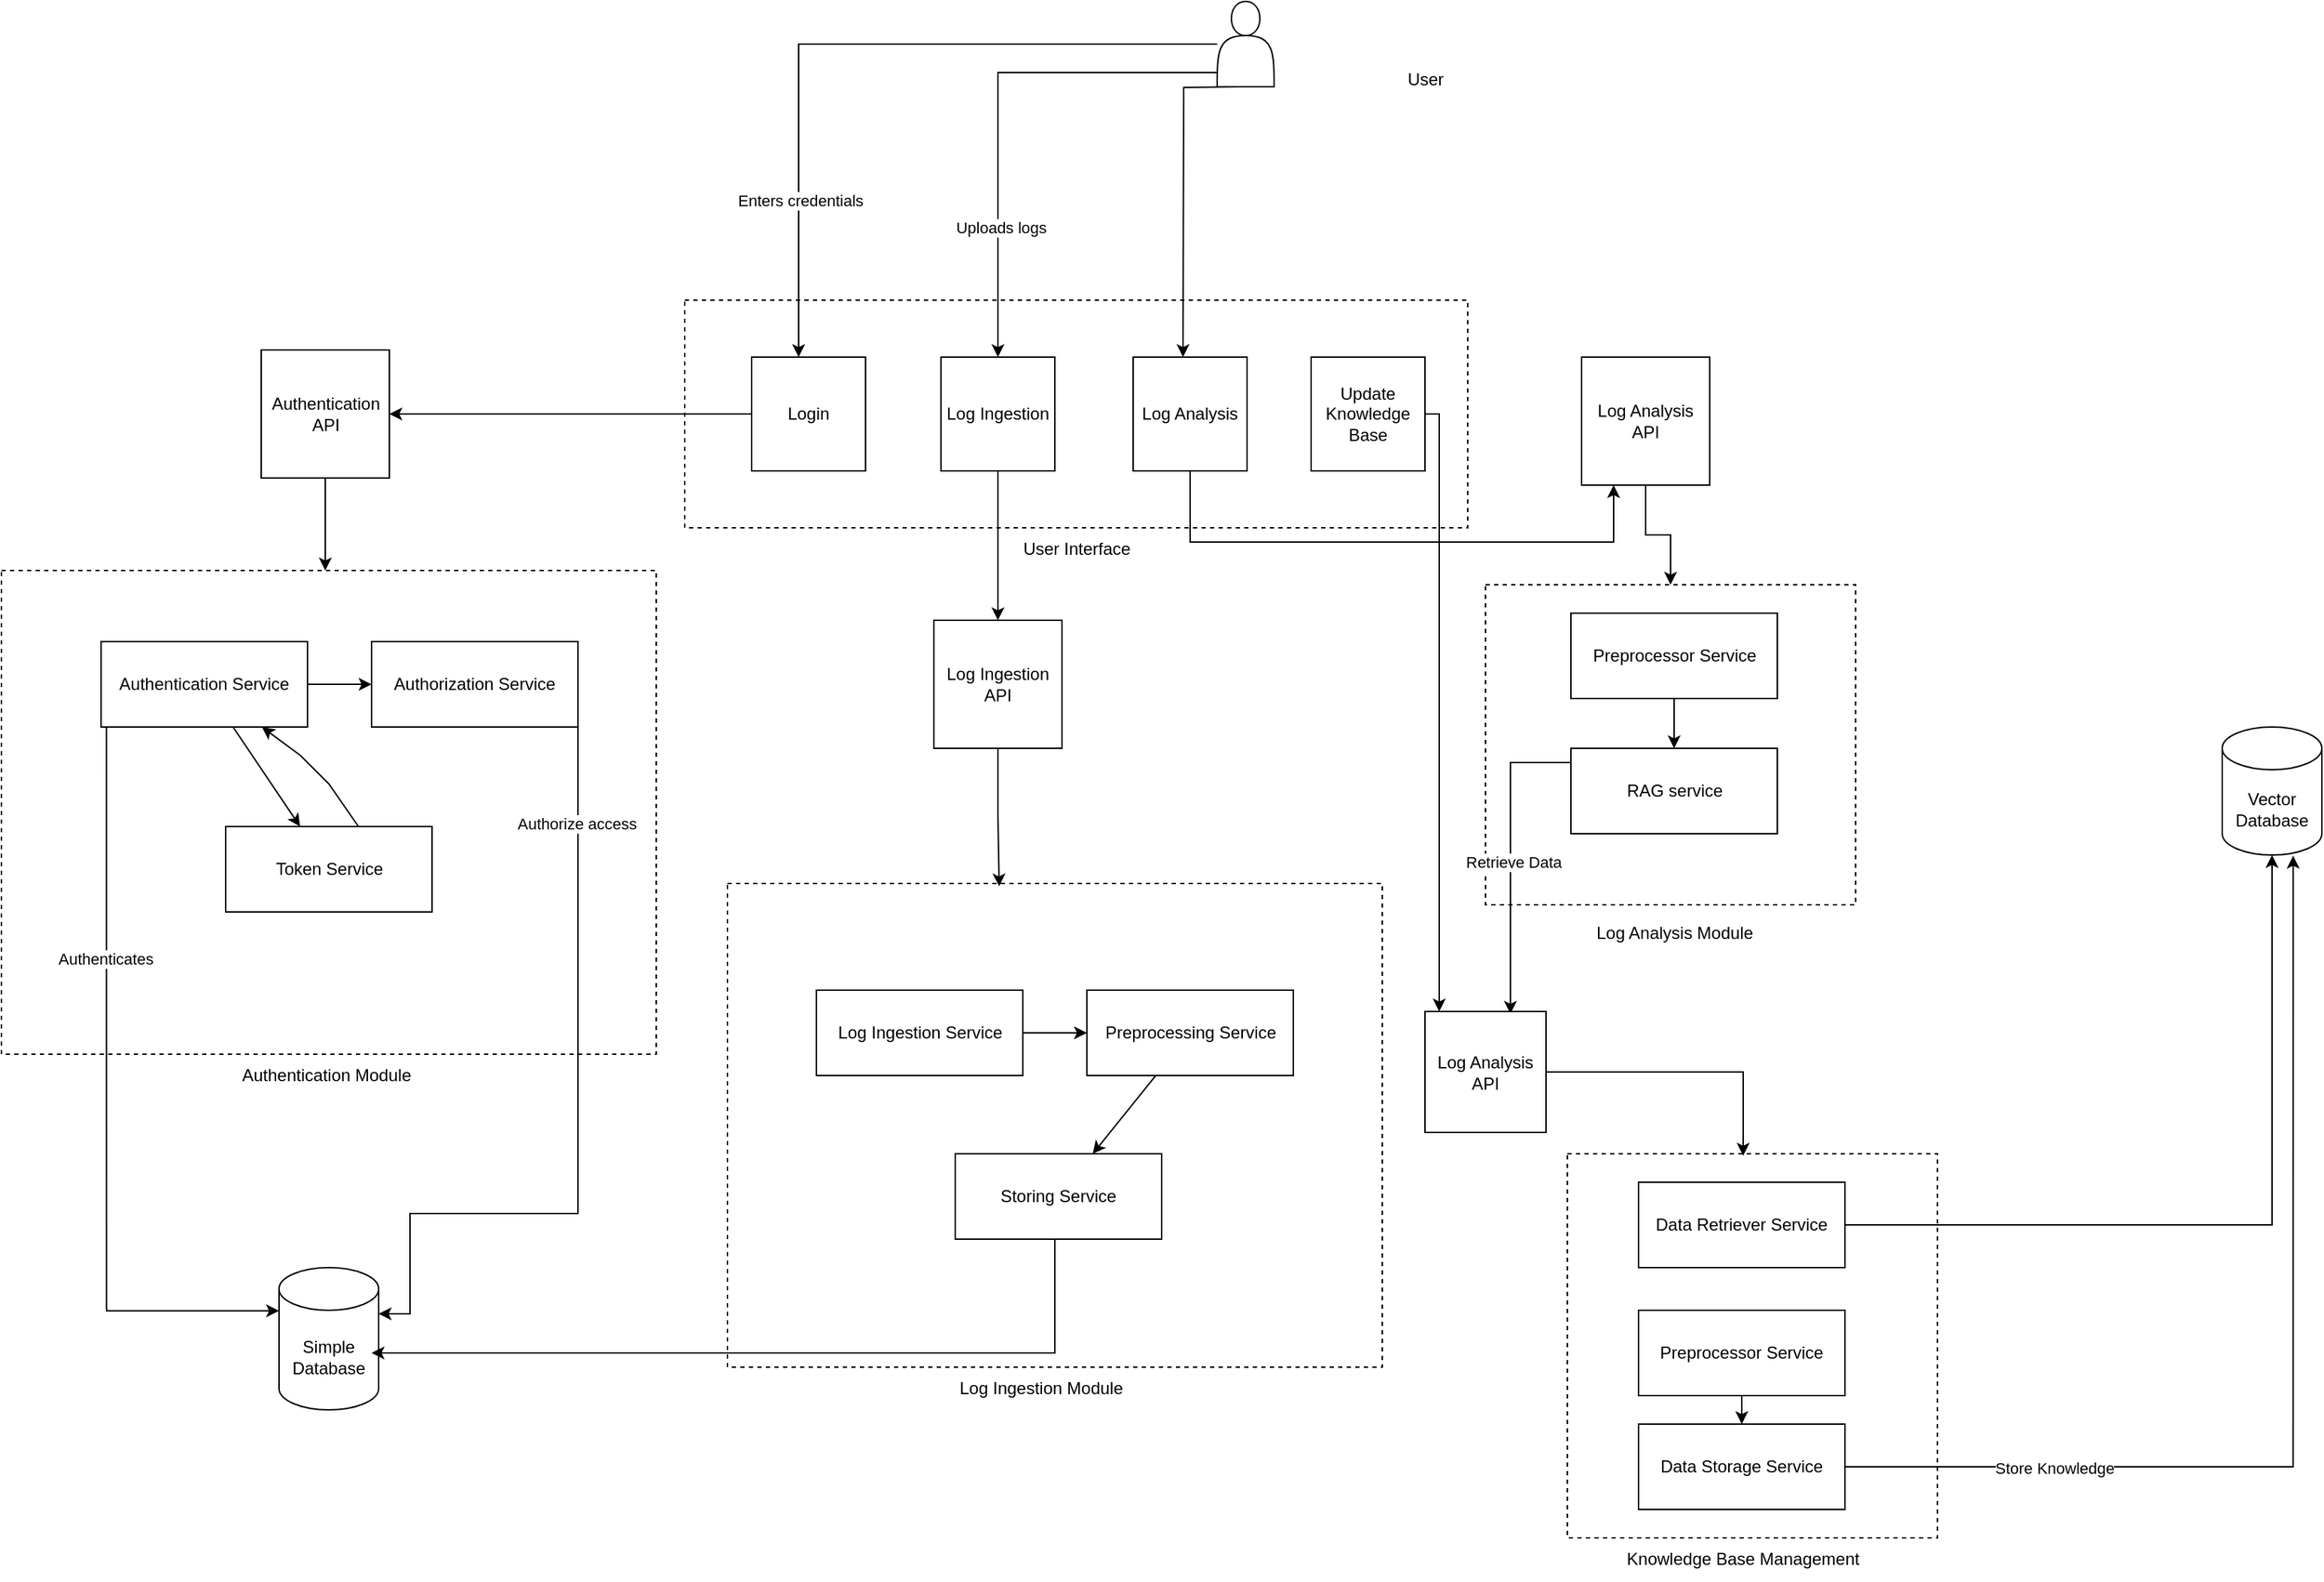 <mxfile version="24.8.0">
  <diagram name="Page-1" id="b5b7bab2-c9e2-2cf4-8b2a-24fd1a2a6d21">
    <mxGraphModel dx="1865" dy="2120" grid="1" gridSize="10" guides="1" tooltips="1" connect="1" arrows="1" fold="1" page="1" pageScale="1" pageWidth="827" pageHeight="1169" background="none" math="0" shadow="0">
      <root>
        <mxCell id="0" />
        <mxCell id="1" parent="0" />
        <mxCell id="MF6BGkH-9MjLbZ4tBDWj-55" value="" style="rounded=0;whiteSpace=wrap;html=1;dashed=1;" vertex="1" parent="1">
          <mxGeometry x="780" y="200" width="550" height="160" as="geometry" />
        </mxCell>
        <mxCell id="MF6BGkH-9MjLbZ4tBDWj-2" value="" style="rounded=0;whiteSpace=wrap;html=1;dashed=1;" vertex="1" parent="1">
          <mxGeometry x="300" y="390" width="460" height="340" as="geometry" />
        </mxCell>
        <mxCell id="MF6BGkH-9MjLbZ4tBDWj-108" style="edgeStyle=orthogonalEdgeStyle;rounded=0;orthogonalLoop=1;jettySize=auto;html=1;" edge="1" parent="1">
          <mxGeometry relative="1" as="geometry">
            <mxPoint x="1169" y="50.0" as="sourcePoint" />
            <mxPoint x="1130" y="240.0" as="targetPoint" />
          </mxGeometry>
        </mxCell>
        <mxCell id="MF6BGkH-9MjLbZ4tBDWj-4" value="" style="shape=actor;whiteSpace=wrap;html=1;" vertex="1" parent="1">
          <mxGeometry x="1154" y="-10" width="40" height="60" as="geometry" />
        </mxCell>
        <mxCell id="MF6BGkH-9MjLbZ4tBDWj-5" value="User" style="text;html=1;align=center;verticalAlign=middle;resizable=0;points=[];autosize=1;strokeColor=none;fillColor=none;" vertex="1" parent="1">
          <mxGeometry x="1275" y="30" width="50" height="30" as="geometry" />
        </mxCell>
        <mxCell id="MF6BGkH-9MjLbZ4tBDWj-9" value="Authentication Module" style="text;html=1;align=center;verticalAlign=middle;resizable=0;points=[];autosize=1;strokeColor=none;fillColor=none;" vertex="1" parent="1">
          <mxGeometry x="457.5" y="730" width="140" height="30" as="geometry" />
        </mxCell>
        <mxCell id="MF6BGkH-9MjLbZ4tBDWj-50" style="edgeStyle=orthogonalEdgeStyle;rounded=0;orthogonalLoop=1;jettySize=auto;html=1;" edge="1" parent="1" source="MF6BGkH-9MjLbZ4tBDWj-21" target="MF6BGkH-9MjLbZ4tBDWj-2">
          <mxGeometry relative="1" as="geometry">
            <Array as="points">
              <mxPoint x="530" y="290" />
            </Array>
          </mxGeometry>
        </mxCell>
        <mxCell id="MF6BGkH-9MjLbZ4tBDWj-21" value="Authentication API" style="whiteSpace=wrap;html=1;aspect=fixed;" vertex="1" parent="1">
          <mxGeometry x="482.5" y="235" width="90" height="90" as="geometry" />
        </mxCell>
        <mxCell id="MF6BGkH-9MjLbZ4tBDWj-24" value="Authorization Service" style="rounded=0;whiteSpace=wrap;html=1;" vertex="1" parent="1">
          <mxGeometry x="560" y="440" width="145" height="60" as="geometry" />
        </mxCell>
        <mxCell id="MF6BGkH-9MjLbZ4tBDWj-29" style="edgeStyle=orthogonalEdgeStyle;rounded=0;orthogonalLoop=1;jettySize=auto;html=1;" edge="1" parent="1" source="MF6BGkH-9MjLbZ4tBDWj-26" target="MF6BGkH-9MjLbZ4tBDWj-24">
          <mxGeometry relative="1" as="geometry" />
        </mxCell>
        <mxCell id="MF6BGkH-9MjLbZ4tBDWj-44" style="edgeStyle=orthogonalEdgeStyle;rounded=0;orthogonalLoop=1;jettySize=auto;html=1;entryX=0;entryY=0;entryDx=0;entryDy=32.5;entryPerimeter=0;exitX=0.026;exitY=1.035;exitDx=0;exitDy=0;exitPerimeter=0;" edge="1" parent="1">
          <mxGeometry relative="1" as="geometry">
            <mxPoint x="373.77" y="500.0" as="sourcePoint" />
            <mxPoint x="495" y="910.4" as="targetPoint" />
            <Array as="points">
              <mxPoint x="374" y="908" />
              <mxPoint x="374" y="910" />
            </Array>
          </mxGeometry>
        </mxCell>
        <mxCell id="MF6BGkH-9MjLbZ4tBDWj-46" value="Authenticates" style="edgeLabel;html=1;align=center;verticalAlign=middle;resizable=0;points=[];" vertex="1" connectable="0" parent="MF6BGkH-9MjLbZ4tBDWj-44">
          <mxGeometry x="-0.386" y="-1" relative="1" as="geometry">
            <mxPoint as="offset" />
          </mxGeometry>
        </mxCell>
        <mxCell id="MF6BGkH-9MjLbZ4tBDWj-82" style="rounded=0;orthogonalLoop=1;jettySize=auto;html=1;" edge="1" parent="1" source="MF6BGkH-9MjLbZ4tBDWj-26" target="MF6BGkH-9MjLbZ4tBDWj-31">
          <mxGeometry relative="1" as="geometry" />
        </mxCell>
        <mxCell id="MF6BGkH-9MjLbZ4tBDWj-26" value="Authentication Service" style="rounded=0;whiteSpace=wrap;html=1;" vertex="1" parent="1">
          <mxGeometry x="370" y="440" width="145" height="60" as="geometry" />
        </mxCell>
        <mxCell id="MF6BGkH-9MjLbZ4tBDWj-83" style="rounded=0;orthogonalLoop=1;jettySize=auto;html=1;exitX=0.658;exitY=0.05;exitDx=0;exitDy=0;exitPerimeter=0;" edge="1" parent="1" source="MF6BGkH-9MjLbZ4tBDWj-31" target="MF6BGkH-9MjLbZ4tBDWj-26">
          <mxGeometry relative="1" as="geometry">
            <Array as="points">
              <mxPoint x="530" y="540" />
              <mxPoint x="510" y="520" />
            </Array>
          </mxGeometry>
        </mxCell>
        <mxCell id="MF6BGkH-9MjLbZ4tBDWj-31" value="Token Service" style="rounded=0;whiteSpace=wrap;html=1;" vertex="1" parent="1">
          <mxGeometry x="457.5" y="570" width="145" height="60" as="geometry" />
        </mxCell>
        <mxCell id="MF6BGkH-9MjLbZ4tBDWj-36" value="Simple Database" style="shape=cylinder3;whiteSpace=wrap;html=1;boundedLbl=1;backgroundOutline=1;size=15;" vertex="1" parent="1">
          <mxGeometry x="495" y="880" width="70" height="100" as="geometry" />
        </mxCell>
        <mxCell id="MF6BGkH-9MjLbZ4tBDWj-45" style="edgeStyle=orthogonalEdgeStyle;rounded=0;orthogonalLoop=1;jettySize=auto;html=1;entryX=1;entryY=0;entryDx=0;entryDy=32.5;entryPerimeter=0;" edge="1" parent="1" target="MF6BGkH-9MjLbZ4tBDWj-36">
          <mxGeometry relative="1" as="geometry">
            <mxPoint x="705" y="440" as="sourcePoint" />
            <mxPoint x="586.99" y="891.8" as="targetPoint" />
            <Array as="points">
              <mxPoint x="705" y="842" />
              <mxPoint x="587" y="842" />
              <mxPoint x="587" y="913" />
            </Array>
          </mxGeometry>
        </mxCell>
        <mxCell id="MF6BGkH-9MjLbZ4tBDWj-47" value="Authorize access" style="edgeLabel;html=1;align=center;verticalAlign=middle;resizable=0;points=[];" vertex="1" connectable="0" parent="MF6BGkH-9MjLbZ4tBDWj-45">
          <mxGeometry x="-0.625" y="-1" relative="1" as="geometry">
            <mxPoint y="13" as="offset" />
          </mxGeometry>
        </mxCell>
        <mxCell id="MF6BGkH-9MjLbZ4tBDWj-79" style="edgeStyle=orthogonalEdgeStyle;rounded=0;orthogonalLoop=1;jettySize=auto;html=1;" edge="1" parent="1" source="MF6BGkH-9MjLbZ4tBDWj-57" target="MF6BGkH-9MjLbZ4tBDWj-78">
          <mxGeometry relative="1" as="geometry" />
        </mxCell>
        <mxCell id="MF6BGkH-9MjLbZ4tBDWj-57" value="Log Ingestion" style="whiteSpace=wrap;html=1;aspect=fixed;" vertex="1" parent="1">
          <mxGeometry x="960" y="240" width="80" height="80" as="geometry" />
        </mxCell>
        <mxCell id="MF6BGkH-9MjLbZ4tBDWj-70" style="edgeStyle=orthogonalEdgeStyle;rounded=0;orthogonalLoop=1;jettySize=auto;html=1;entryX=1;entryY=0.5;entryDx=0;entryDy=0;" edge="1" parent="1" source="MF6BGkH-9MjLbZ4tBDWj-58" target="MF6BGkH-9MjLbZ4tBDWj-21">
          <mxGeometry relative="1" as="geometry" />
        </mxCell>
        <mxCell id="MF6BGkH-9MjLbZ4tBDWj-58" value="Login" style="whiteSpace=wrap;html=1;aspect=fixed;" vertex="1" parent="1">
          <mxGeometry x="827" y="240" width="80" height="80" as="geometry" />
        </mxCell>
        <mxCell id="MF6BGkH-9MjLbZ4tBDWj-65" style="edgeStyle=orthogonalEdgeStyle;rounded=0;orthogonalLoop=1;jettySize=auto;html=1;" edge="1" parent="1" source="MF6BGkH-9MjLbZ4tBDWj-4" target="MF6BGkH-9MjLbZ4tBDWj-58">
          <mxGeometry relative="1" as="geometry">
            <Array as="points">
              <mxPoint x="860" y="20" />
            </Array>
          </mxGeometry>
        </mxCell>
        <mxCell id="MF6BGkH-9MjLbZ4tBDWj-66" value="Enters credentials" style="edgeLabel;html=1;align=center;verticalAlign=middle;resizable=0;points=[];" vertex="1" connectable="0" parent="MF6BGkH-9MjLbZ4tBDWj-65">
          <mxGeometry x="0.572" y="1" relative="1" as="geometry">
            <mxPoint as="offset" />
          </mxGeometry>
        </mxCell>
        <mxCell id="MF6BGkH-9MjLbZ4tBDWj-68" style="edgeStyle=orthogonalEdgeStyle;rounded=0;orthogonalLoop=1;jettySize=auto;html=1;" edge="1" parent="1" source="MF6BGkH-9MjLbZ4tBDWj-4" target="MF6BGkH-9MjLbZ4tBDWj-57">
          <mxGeometry relative="1" as="geometry">
            <Array as="points">
              <mxPoint x="1000" y="40" />
            </Array>
          </mxGeometry>
        </mxCell>
        <mxCell id="MF6BGkH-9MjLbZ4tBDWj-69" value="Uploads logs" style="edgeLabel;html=1;align=center;verticalAlign=middle;resizable=0;points=[];" vertex="1" connectable="0" parent="MF6BGkH-9MjLbZ4tBDWj-68">
          <mxGeometry x="0.482" y="2" relative="1" as="geometry">
            <mxPoint as="offset" />
          </mxGeometry>
        </mxCell>
        <mxCell id="MF6BGkH-9MjLbZ4tBDWj-71" value="" style="rounded=0;whiteSpace=wrap;html=1;dashed=1;" vertex="1" parent="1">
          <mxGeometry x="810" y="610" width="460" height="340" as="geometry" />
        </mxCell>
        <mxCell id="MF6BGkH-9MjLbZ4tBDWj-91" value="" style="rounded=0;orthogonalLoop=1;jettySize=auto;html=1;" edge="1" parent="1" source="MF6BGkH-9MjLbZ4tBDWj-75" target="MF6BGkH-9MjLbZ4tBDWj-90">
          <mxGeometry relative="1" as="geometry" />
        </mxCell>
        <mxCell id="MF6BGkH-9MjLbZ4tBDWj-75" value="Preprocessing Service" style="rounded=0;whiteSpace=wrap;html=1;" vertex="1" parent="1">
          <mxGeometry x="1062.5" y="685" width="145" height="60" as="geometry" />
        </mxCell>
        <mxCell id="MF6BGkH-9MjLbZ4tBDWj-81" style="edgeStyle=orthogonalEdgeStyle;rounded=0;orthogonalLoop=1;jettySize=auto;html=1;" edge="1" parent="1" source="MF6BGkH-9MjLbZ4tBDWj-76" target="MF6BGkH-9MjLbZ4tBDWj-75">
          <mxGeometry relative="1" as="geometry" />
        </mxCell>
        <mxCell id="MF6BGkH-9MjLbZ4tBDWj-76" value="Log Ingestion Service" style="rounded=0;whiteSpace=wrap;html=1;" vertex="1" parent="1">
          <mxGeometry x="872.5" y="685" width="145" height="60" as="geometry" />
        </mxCell>
        <mxCell id="MF6BGkH-9MjLbZ4tBDWj-78" value="Log Ingestion API" style="whiteSpace=wrap;html=1;aspect=fixed;" vertex="1" parent="1">
          <mxGeometry x="955" y="425" width="90" height="90" as="geometry" />
        </mxCell>
        <mxCell id="MF6BGkH-9MjLbZ4tBDWj-54" value="User Interface" style="text;html=1;align=center;verticalAlign=middle;resizable=0;points=[];autosize=1;strokeColor=none;fillColor=none;" vertex="1" parent="1">
          <mxGeometry x="1005" y="360" width="100" height="30" as="geometry" />
        </mxCell>
        <mxCell id="MF6BGkH-9MjLbZ4tBDWj-80" style="edgeStyle=orthogonalEdgeStyle;rounded=0;orthogonalLoop=1;jettySize=auto;html=1;entryX=0.415;entryY=0.006;entryDx=0;entryDy=0;entryPerimeter=0;" edge="1" parent="1" source="MF6BGkH-9MjLbZ4tBDWj-78" target="MF6BGkH-9MjLbZ4tBDWj-71">
          <mxGeometry relative="1" as="geometry" />
        </mxCell>
        <mxCell id="MF6BGkH-9MjLbZ4tBDWj-90" value="Storing Service" style="rounded=0;whiteSpace=wrap;html=1;" vertex="1" parent="1">
          <mxGeometry x="970" y="800" width="145" height="60" as="geometry" />
        </mxCell>
        <mxCell id="MF6BGkH-9MjLbZ4tBDWj-92" style="edgeStyle=orthogonalEdgeStyle;rounded=0;orthogonalLoop=1;jettySize=auto;html=1;exitX=0.5;exitY=1;exitDx=0;exitDy=0;" edge="1" parent="1" source="MF6BGkH-9MjLbZ4tBDWj-90">
          <mxGeometry relative="1" as="geometry">
            <mxPoint x="560" y="940" as="targetPoint" />
            <Array as="points">
              <mxPoint x="1040" y="860" />
              <mxPoint x="1040" y="940" />
            </Array>
          </mxGeometry>
        </mxCell>
        <mxCell id="MF6BGkH-9MjLbZ4tBDWj-93" value="Log Ingestion Module" style="text;html=1;align=center;verticalAlign=middle;resizable=0;points=[];autosize=1;strokeColor=none;fillColor=none;" vertex="1" parent="1">
          <mxGeometry x="960" y="950" width="140" height="30" as="geometry" />
        </mxCell>
        <mxCell id="MF6BGkH-9MjLbZ4tBDWj-94" value="" style="rounded=0;whiteSpace=wrap;html=1;dashed=1;" vertex="1" parent="1">
          <mxGeometry x="1342.5" y="400" width="260" height="225" as="geometry" />
        </mxCell>
        <mxCell id="MF6BGkH-9MjLbZ4tBDWj-117" style="edgeStyle=orthogonalEdgeStyle;rounded=0;orthogonalLoop=1;jettySize=auto;html=1;entryX=0.706;entryY=0.019;entryDx=0;entryDy=0;entryPerimeter=0;" edge="1" parent="1" target="MF6BGkH-9MjLbZ4tBDWj-115">
          <mxGeometry relative="1" as="geometry">
            <mxPoint x="1412.5" y="525.019" as="sourcePoint" />
            <mxPoint x="1360.0" y="720" as="targetPoint" />
            <Array as="points">
              <mxPoint x="1360" y="525" />
            </Array>
          </mxGeometry>
        </mxCell>
        <mxCell id="MF6BGkH-9MjLbZ4tBDWj-121" value="Retrieve Data" style="edgeLabel;html=1;align=center;verticalAlign=middle;resizable=0;points=[];" vertex="1" connectable="0" parent="MF6BGkH-9MjLbZ4tBDWj-117">
          <mxGeometry x="0.068" y="2" relative="1" as="geometry">
            <mxPoint as="offset" />
          </mxGeometry>
        </mxCell>
        <mxCell id="MF6BGkH-9MjLbZ4tBDWj-98" value="RAG service" style="rounded=0;whiteSpace=wrap;html=1;" vertex="1" parent="1">
          <mxGeometry x="1402.5" y="515" width="145" height="60" as="geometry" />
        </mxCell>
        <mxCell id="MF6BGkH-9MjLbZ4tBDWj-100" value="Log Analysis Module" style="text;html=1;align=center;verticalAlign=middle;resizable=0;points=[];autosize=1;strokeColor=none;fillColor=none;" vertex="1" parent="1">
          <mxGeometry x="1410" y="630" width="130" height="30" as="geometry" />
        </mxCell>
        <mxCell id="MF6BGkH-9MjLbZ4tBDWj-105" style="edgeStyle=orthogonalEdgeStyle;rounded=0;orthogonalLoop=1;jettySize=auto;html=1;" edge="1" parent="1" source="MF6BGkH-9MjLbZ4tBDWj-101" target="MF6BGkH-9MjLbZ4tBDWj-94">
          <mxGeometry relative="1" as="geometry" />
        </mxCell>
        <mxCell id="MF6BGkH-9MjLbZ4tBDWj-101" value="Log Analysis API" style="whiteSpace=wrap;html=1;aspect=fixed;" vertex="1" parent="1">
          <mxGeometry x="1410" y="240" width="90" height="90" as="geometry" />
        </mxCell>
        <mxCell id="MF6BGkH-9MjLbZ4tBDWj-109" style="edgeStyle=orthogonalEdgeStyle;rounded=0;orthogonalLoop=1;jettySize=auto;html=1;entryX=0.25;entryY=1;entryDx=0;entryDy=0;" edge="1" parent="1" source="MF6BGkH-9MjLbZ4tBDWj-106" target="MF6BGkH-9MjLbZ4tBDWj-101">
          <mxGeometry relative="1" as="geometry">
            <Array as="points">
              <mxPoint x="1135" y="370" />
              <mxPoint x="1433" y="370" />
            </Array>
          </mxGeometry>
        </mxCell>
        <mxCell id="MF6BGkH-9MjLbZ4tBDWj-106" value="Log Analysis" style="whiteSpace=wrap;html=1;aspect=fixed;" vertex="1" parent="1">
          <mxGeometry x="1095" y="240" width="80" height="80" as="geometry" />
        </mxCell>
        <mxCell id="MF6BGkH-9MjLbZ4tBDWj-110" value="" style="rounded=0;whiteSpace=wrap;html=1;dashed=1;" vertex="1" parent="1">
          <mxGeometry x="1400" y="800" width="260" height="270" as="geometry" />
        </mxCell>
        <mxCell id="MF6BGkH-9MjLbZ4tBDWj-118" style="edgeStyle=orthogonalEdgeStyle;rounded=0;orthogonalLoop=1;jettySize=auto;html=1;" edge="1" parent="1" source="MF6BGkH-9MjLbZ4tBDWj-111" target="MF6BGkH-9MjLbZ4tBDWj-113">
          <mxGeometry relative="1" as="geometry" />
        </mxCell>
        <mxCell id="MF6BGkH-9MjLbZ4tBDWj-111" value="Data Retriever Service" style="rounded=0;whiteSpace=wrap;html=1;" vertex="1" parent="1">
          <mxGeometry x="1450" y="820" width="145" height="60" as="geometry" />
        </mxCell>
        <mxCell id="MF6BGkH-9MjLbZ4tBDWj-112" value="Knowledge Base Management" style="text;html=1;align=center;verticalAlign=middle;resizable=0;points=[];autosize=1;strokeColor=none;fillColor=none;" vertex="1" parent="1">
          <mxGeometry x="1427.5" y="1070" width="190" height="30" as="geometry" />
        </mxCell>
        <mxCell id="MF6BGkH-9MjLbZ4tBDWj-113" value="Vector Database" style="shape=cylinder3;whiteSpace=wrap;html=1;boundedLbl=1;backgroundOutline=1;size=15;" vertex="1" parent="1">
          <mxGeometry x="1860" y="500" width="70" height="90" as="geometry" />
        </mxCell>
        <mxCell id="MF6BGkH-9MjLbZ4tBDWj-119" style="edgeStyle=orthogonalEdgeStyle;rounded=0;orthogonalLoop=1;jettySize=auto;html=1;entryX=0.475;entryY=0.005;entryDx=0;entryDy=0;entryPerimeter=0;" edge="1" parent="1" source="MF6BGkH-9MjLbZ4tBDWj-115" target="MF6BGkH-9MjLbZ4tBDWj-110">
          <mxGeometry relative="1" as="geometry" />
        </mxCell>
        <mxCell id="MF6BGkH-9MjLbZ4tBDWj-115" value="Log Analysis API" style="whiteSpace=wrap;html=1;aspect=fixed;" vertex="1" parent="1">
          <mxGeometry x="1300" y="700" width="85" height="85" as="geometry" />
        </mxCell>
        <mxCell id="MF6BGkH-9MjLbZ4tBDWj-122" value="Data Storage Service" style="rounded=0;whiteSpace=wrap;html=1;" vertex="1" parent="1">
          <mxGeometry x="1450" y="990" width="145" height="60" as="geometry" />
        </mxCell>
        <mxCell id="MF6BGkH-9MjLbZ4tBDWj-125" style="edgeStyle=orthogonalEdgeStyle;rounded=0;orthogonalLoop=1;jettySize=auto;html=1;entryX=0.712;entryY=1.006;entryDx=0;entryDy=0;entryPerimeter=0;" edge="1" parent="1" source="MF6BGkH-9MjLbZ4tBDWj-122" target="MF6BGkH-9MjLbZ4tBDWj-113">
          <mxGeometry relative="1" as="geometry" />
        </mxCell>
        <mxCell id="MF6BGkH-9MjLbZ4tBDWj-126" value="Store Knowledge" style="edgeLabel;html=1;align=center;verticalAlign=middle;resizable=0;points=[];" vertex="1" connectable="0" parent="MF6BGkH-9MjLbZ4tBDWj-125">
          <mxGeometry x="-0.606" y="-1" relative="1" as="geometry">
            <mxPoint as="offset" />
          </mxGeometry>
        </mxCell>
        <mxCell id="MF6BGkH-9MjLbZ4tBDWj-130" style="edgeStyle=orthogonalEdgeStyle;rounded=0;orthogonalLoop=1;jettySize=auto;html=1;" edge="1" parent="1" source="MF6BGkH-9MjLbZ4tBDWj-127">
          <mxGeometry relative="1" as="geometry">
            <mxPoint x="1310" y="700" as="targetPoint" />
            <Array as="points">
              <mxPoint x="1310" y="280" />
              <mxPoint x="1310" y="700" />
            </Array>
          </mxGeometry>
        </mxCell>
        <mxCell id="MF6BGkH-9MjLbZ4tBDWj-127" value="Update Knowledge Base" style="whiteSpace=wrap;html=1;aspect=fixed;" vertex="1" parent="1">
          <mxGeometry x="1220" y="240" width="80" height="80" as="geometry" />
        </mxCell>
        <mxCell id="MF6BGkH-9MjLbZ4tBDWj-133" style="edgeStyle=orthogonalEdgeStyle;rounded=0;orthogonalLoop=1;jettySize=auto;html=1;entryX=0.5;entryY=0;entryDx=0;entryDy=0;" edge="1" parent="1" source="MF6BGkH-9MjLbZ4tBDWj-131" target="MF6BGkH-9MjLbZ4tBDWj-98">
          <mxGeometry relative="1" as="geometry" />
        </mxCell>
        <mxCell id="MF6BGkH-9MjLbZ4tBDWj-131" value="Preprocessor Service" style="rounded=0;whiteSpace=wrap;html=1;" vertex="1" parent="1">
          <mxGeometry x="1402.5" y="420" width="145" height="60" as="geometry" />
        </mxCell>
        <mxCell id="MF6BGkH-9MjLbZ4tBDWj-138" style="edgeStyle=orthogonalEdgeStyle;rounded=0;orthogonalLoop=1;jettySize=auto;html=1;entryX=0.5;entryY=0;entryDx=0;entryDy=0;" edge="1" parent="1" source="MF6BGkH-9MjLbZ4tBDWj-137" target="MF6BGkH-9MjLbZ4tBDWj-122">
          <mxGeometry relative="1" as="geometry" />
        </mxCell>
        <mxCell id="MF6BGkH-9MjLbZ4tBDWj-137" value="Preprocessor Service" style="rounded=0;whiteSpace=wrap;html=1;" vertex="1" parent="1">
          <mxGeometry x="1450" y="910" width="145" height="60" as="geometry" />
        </mxCell>
      </root>
    </mxGraphModel>
  </diagram>
</mxfile>
